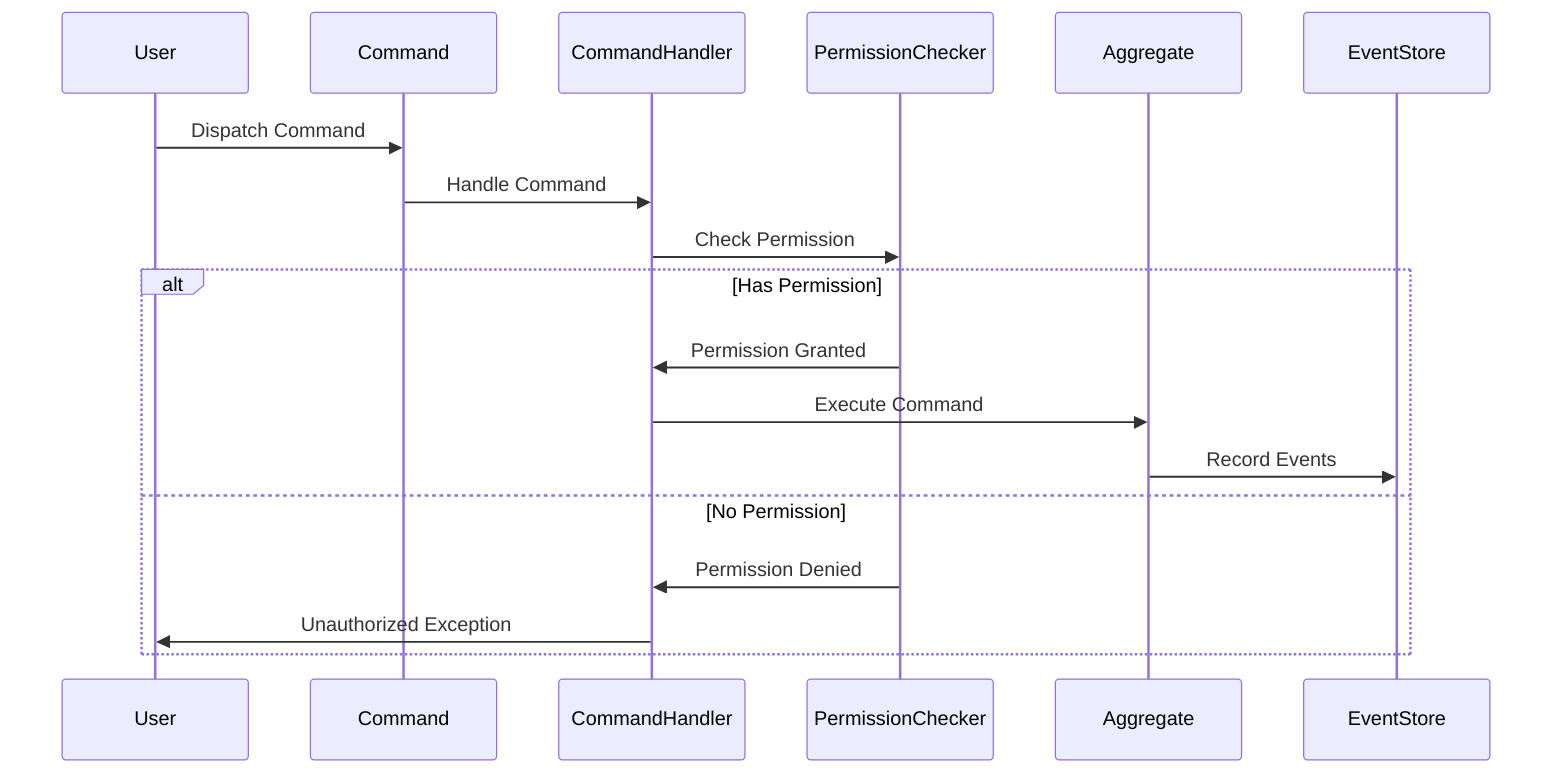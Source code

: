 %%{init: {'theme': 'default', 'themeVariables': { 'primaryColor': '#f5f5f5', 'primaryTextColor': '#333333', 'primaryBorderColor': '#cccccc', 'lineColor': '#666666', 'secondaryColor': '#f0f0f0', 'tertiaryColor': '#ffffff' }}}%%
sequenceDiagram
    participant User
    participant Command
    participant CommandHandler
    participant PermissionChecker
    participant Aggregate
    participant EventStore
    
    User->>Command: Dispatch Command
    Command->>CommandHandler: Handle Command
    CommandHandler->>PermissionChecker: Check Permission
    alt Has Permission
        PermissionChecker->>CommandHandler: Permission Granted
        CommandHandler->>Aggregate: Execute Command
        Aggregate->>EventStore: Record Events
    else No Permission
        PermissionChecker->>CommandHandler: Permission Denied
        CommandHandler->>User: Unauthorized Exception
    end